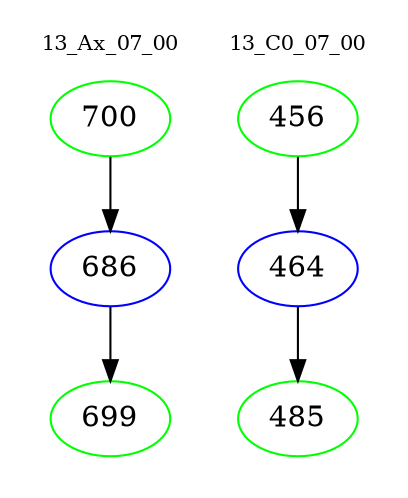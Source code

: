 digraph{
subgraph cluster_0 {
color = white
label = "13_Ax_07_00";
fontsize=10;
T0_700 [label="700", color="green"]
T0_700 -> T0_686 [color="black"]
T0_686 [label="686", color="blue"]
T0_686 -> T0_699 [color="black"]
T0_699 [label="699", color="green"]
}
subgraph cluster_1 {
color = white
label = "13_C0_07_00";
fontsize=10;
T1_456 [label="456", color="green"]
T1_456 -> T1_464 [color="black"]
T1_464 [label="464", color="blue"]
T1_464 -> T1_485 [color="black"]
T1_485 [label="485", color="green"]
}
}
